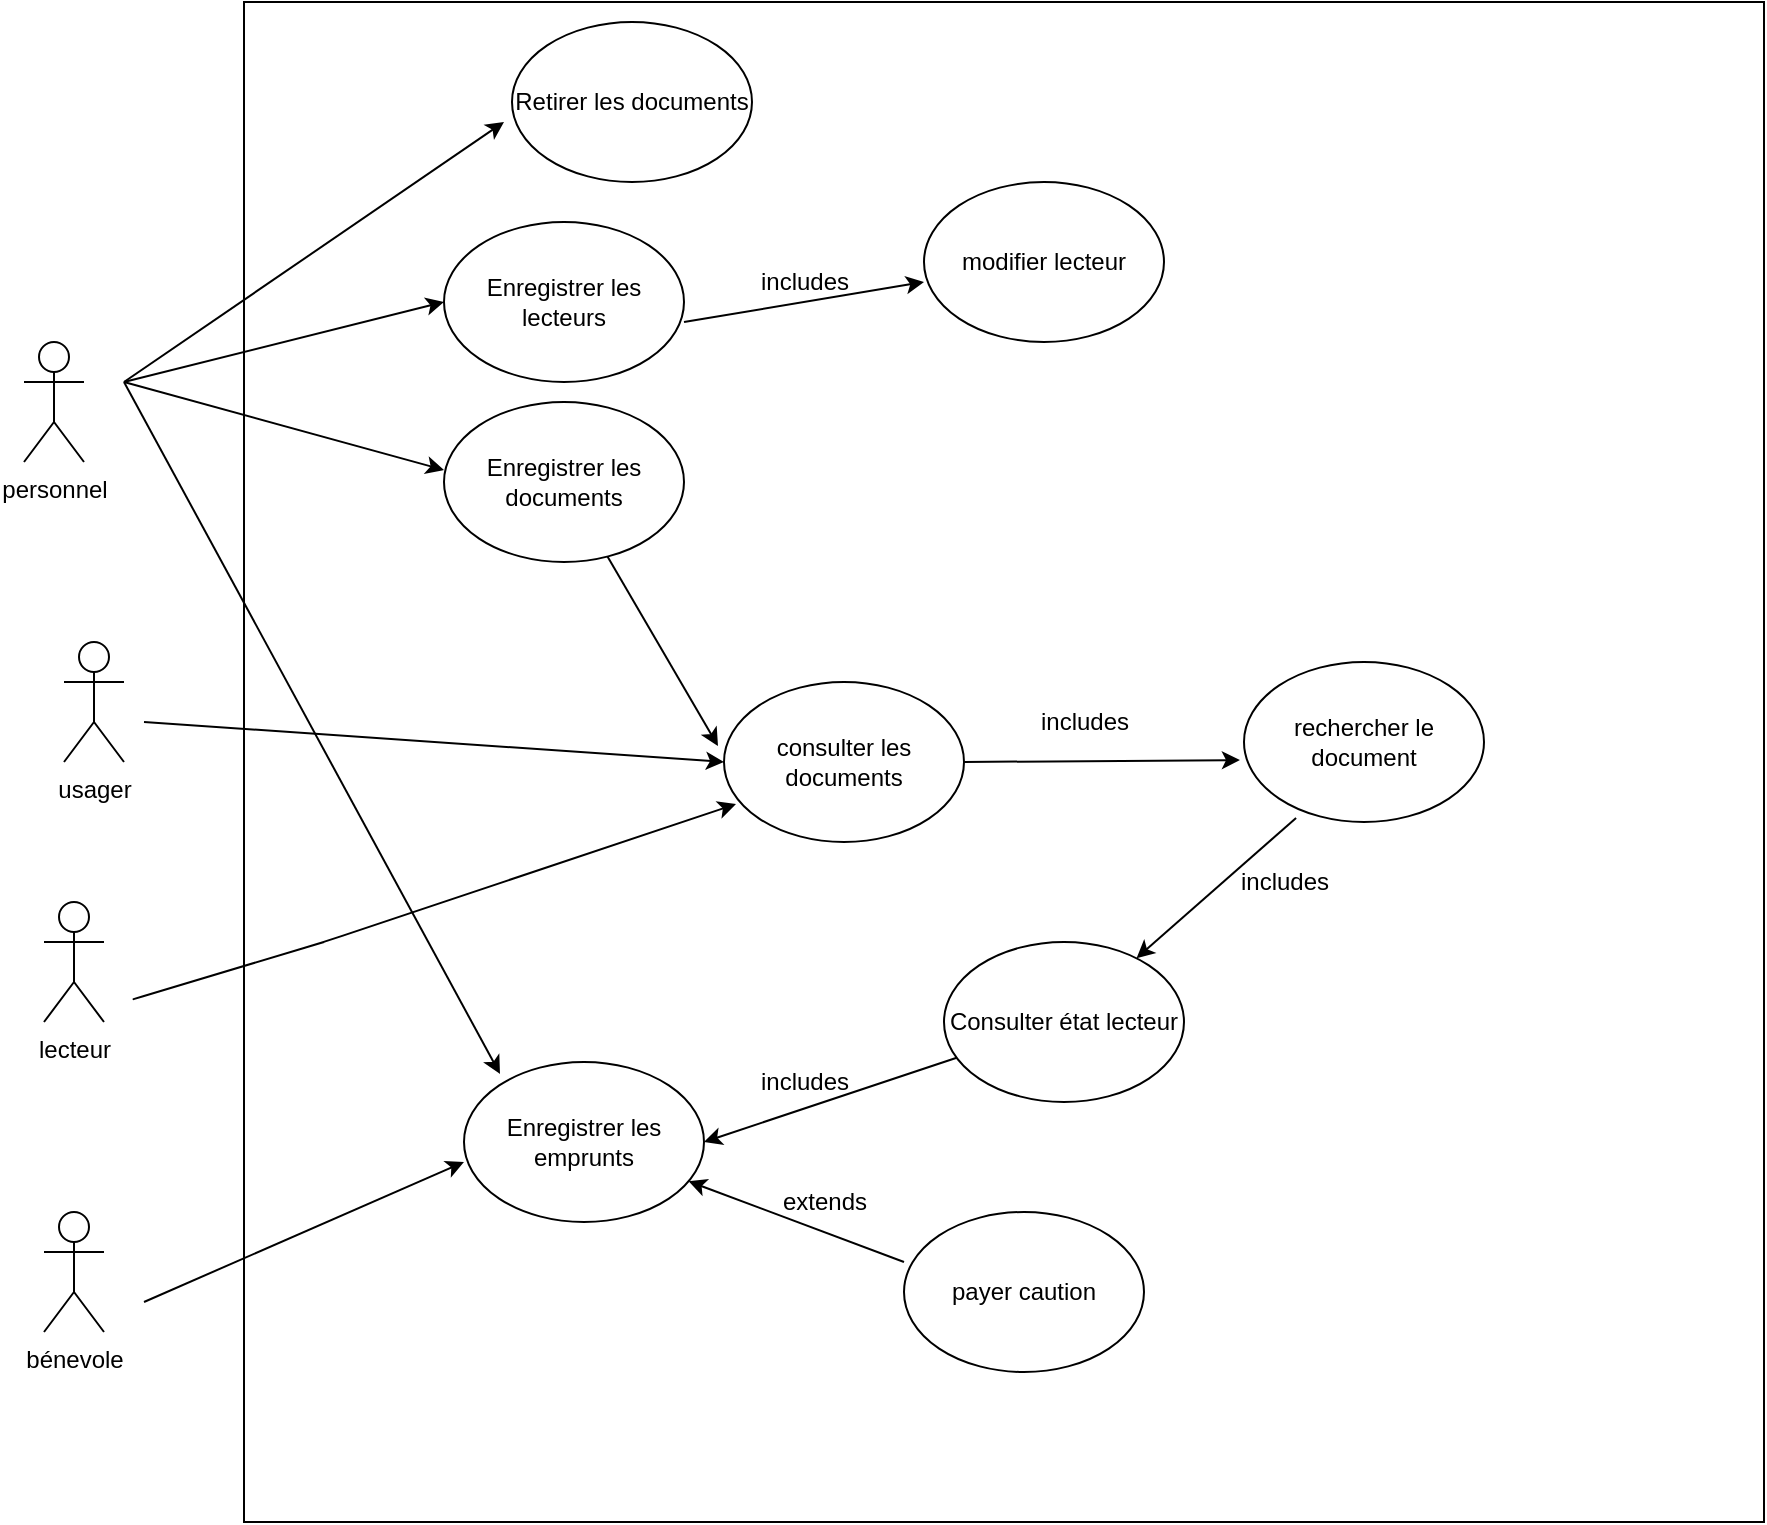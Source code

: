<mxfile version="14.0.4"><diagram id="nhvWFe1Pw5TxNb-ngx1R" name="Page-1"><mxGraphModel dx="1422" dy="1960" grid="1" gridSize="10" guides="1" tooltips="1" connect="1" arrows="1" fold="1" page="1" pageScale="1" pageWidth="827" pageHeight="1169" math="0" shadow="0"><root><mxCell id="0"/><mxCell id="1" parent="0"/><mxCell id="SG8wEwN4sTuZuvw_rvKg-1" value="lecteur" style="shape=umlActor;verticalLabelPosition=bottom;verticalAlign=top;html=1;outlineConnect=0;" vertex="1" parent="1"><mxGeometry x="60" y="430" width="30" height="60" as="geometry"/></mxCell><mxCell id="SG8wEwN4sTuZuvw_rvKg-2" value="" style="whiteSpace=wrap;html=1;aspect=fixed;" vertex="1" parent="1"><mxGeometry x="160" y="-20" width="760" height="760" as="geometry"/></mxCell><mxCell id="SG8wEwN4sTuZuvw_rvKg-3" value="Enregistrer les documents" style="ellipse;whiteSpace=wrap;html=1;" vertex="1" parent="1"><mxGeometry x="260" y="180" width="120" height="80" as="geometry"/></mxCell><object label="personnel" id="SG8wEwN4sTuZuvw_rvKg-4"><mxCell style="shape=umlActor;verticalLabelPosition=bottom;verticalAlign=top;html=1;outlineConnect=0;" vertex="1" parent="1"><mxGeometry x="50" y="150" width="30" height="60" as="geometry"/></mxCell></object><mxCell id="SG8wEwN4sTuZuvw_rvKg-6" value="bénevole" style="shape=umlActor;verticalLabelPosition=bottom;verticalAlign=top;html=1;outlineConnect=0;" vertex="1" parent="1"><mxGeometry x="60" y="585" width="30" height="60" as="geometry"/></mxCell><mxCell id="SG8wEwN4sTuZuvw_rvKg-13" value="Enregistrer les lecteurs" style="ellipse;whiteSpace=wrap;html=1;" vertex="1" parent="1"><mxGeometry x="260" y="90" width="120" height="80" as="geometry"/></mxCell><mxCell id="SG8wEwN4sTuZuvw_rvKg-14" value="Enregistrer les emprunts " style="ellipse;whiteSpace=wrap;html=1;" vertex="1" parent="1"><mxGeometry x="270" y="510" width="120" height="80" as="geometry"/></mxCell><mxCell id="SG8wEwN4sTuZuvw_rvKg-15" value="consulter les documents" style="ellipse;whiteSpace=wrap;html=1;" vertex="1" parent="1"><mxGeometry x="400" y="320" width="120" height="80" as="geometry"/></mxCell><mxCell id="SG8wEwN4sTuZuvw_rvKg-16" value="" style="endArrow=classic;html=1;entryX=-0.025;entryY=0.4;entryDx=0;entryDy=0;entryPerimeter=0;" edge="1" parent="1" source="SG8wEwN4sTuZuvw_rvKg-3" target="SG8wEwN4sTuZuvw_rvKg-15"><mxGeometry width="50" height="50" relative="1" as="geometry"><mxPoint x="380" y="120" as="sourcePoint"/><mxPoint x="600" y="230" as="targetPoint"/><Array as="points"/></mxGeometry></mxCell><mxCell id="SG8wEwN4sTuZuvw_rvKg-17" value="" style="endArrow=classic;html=1;entryX=0;entryY=0.425;entryDx=0;entryDy=0;entryPerimeter=0;" edge="1" parent="1" target="SG8wEwN4sTuZuvw_rvKg-3"><mxGeometry width="50" height="50" relative="1" as="geometry"><mxPoint x="100" y="170" as="sourcePoint"/><mxPoint x="220" y="120" as="targetPoint"/><Array as="points"/></mxGeometry></mxCell><mxCell id="SG8wEwN4sTuZuvw_rvKg-18" value="Consulter état lecteur" style="ellipse;whiteSpace=wrap;html=1;" vertex="1" parent="1"><mxGeometry x="510" y="450" width="120" height="80" as="geometry"/></mxCell><mxCell id="SG8wEwN4sTuZuvw_rvKg-19" value="Retirer les documents" style="ellipse;whiteSpace=wrap;html=1;" vertex="1" parent="1"><mxGeometry x="294" y="-10" width="120" height="80" as="geometry"/></mxCell><mxCell id="SG8wEwN4sTuZuvw_rvKg-20" value="payer caution" style="ellipse;whiteSpace=wrap;html=1;" vertex="1" parent="1"><mxGeometry x="490" y="585" width="120" height="80" as="geometry"/></mxCell><mxCell id="SG8wEwN4sTuZuvw_rvKg-21" value="rechercher le document" style="ellipse;whiteSpace=wrap;html=1;" vertex="1" parent="1"><mxGeometry x="660" y="310" width="120" height="80" as="geometry"/></mxCell><mxCell id="SG8wEwN4sTuZuvw_rvKg-22" value="modifier lecteur" style="ellipse;whiteSpace=wrap;html=1;" vertex="1" parent="1"><mxGeometry x="500" y="70" width="120" height="80" as="geometry"/></mxCell><mxCell id="SG8wEwN4sTuZuvw_rvKg-24" value="usager" style="shape=umlActor;verticalLabelPosition=bottom;verticalAlign=top;html=1;outlineConnect=0;" vertex="1" parent="1"><mxGeometry x="70" y="300" width="30" height="60" as="geometry"/></mxCell><mxCell id="SG8wEwN4sTuZuvw_rvKg-25" value="" style="endArrow=classic;html=1;" edge="1" parent="1"><mxGeometry width="50" height="50" relative="1" as="geometry"><mxPoint x="110" y="340" as="sourcePoint"/><mxPoint x="400" y="360" as="targetPoint"/></mxGeometry></mxCell><mxCell id="SG8wEwN4sTuZuvw_rvKg-26" value="" style="endArrow=classic;html=1;entryX=0.05;entryY=0.763;entryDx=0;entryDy=0;entryPerimeter=0;" edge="1" parent="1" target="SG8wEwN4sTuZuvw_rvKg-15"><mxGeometry width="50" height="50" relative="1" as="geometry"><mxPoint x="200" y="450" as="sourcePoint"/><mxPoint x="730" y="320" as="targetPoint"/><Array as="points"><mxPoint x="100" y="480"/><mxPoint x="200" y="450"/></Array></mxGeometry></mxCell><mxCell id="SG8wEwN4sTuZuvw_rvKg-27" value="" style="endArrow=classic;html=1;entryX=0;entryY=0.5;entryDx=0;entryDy=0;" edge="1" parent="1" target="SG8wEwN4sTuZuvw_rvKg-13"><mxGeometry width="50" height="50" relative="1" as="geometry"><mxPoint x="100" y="170" as="sourcePoint"/><mxPoint x="160" y="150" as="targetPoint"/></mxGeometry></mxCell><mxCell id="SG8wEwN4sTuZuvw_rvKg-28" value="" style="endArrow=classic;html=1;" edge="1" parent="1"><mxGeometry width="50" height="50" relative="1" as="geometry"><mxPoint x="100" y="170" as="sourcePoint"/><mxPoint x="290" y="40" as="targetPoint"/><Array as="points"/></mxGeometry></mxCell><mxCell id="SG8wEwN4sTuZuvw_rvKg-29" value="" style="endArrow=classic;html=1;entryX=0;entryY=0.625;entryDx=0;entryDy=0;entryPerimeter=0;" edge="1" parent="1" target="SG8wEwN4sTuZuvw_rvKg-22"><mxGeometry width="50" height="50" relative="1" as="geometry"><mxPoint x="380" y="140" as="sourcePoint"/><mxPoint x="430" y="90" as="targetPoint"/></mxGeometry></mxCell><mxCell id="SG8wEwN4sTuZuvw_rvKg-30" value="" style="endArrow=classic;html=1;entryX=0.15;entryY=0.075;entryDx=0;entryDy=0;entryPerimeter=0;" edge="1" parent="1" target="SG8wEwN4sTuZuvw_rvKg-14"><mxGeometry width="50" height="50" relative="1" as="geometry"><mxPoint x="100" y="170" as="sourcePoint"/><mxPoint x="150" y="130" as="targetPoint"/></mxGeometry></mxCell><mxCell id="SG8wEwN4sTuZuvw_rvKg-31" value="" style="endArrow=classic;html=1;entryX=0;entryY=0.625;entryDx=0;entryDy=0;entryPerimeter=0;" edge="1" parent="1" target="SG8wEwN4sTuZuvw_rvKg-14"><mxGeometry width="50" height="50" relative="1" as="geometry"><mxPoint x="110" y="630" as="sourcePoint"/><mxPoint x="160" y="580" as="targetPoint"/></mxGeometry></mxCell><mxCell id="SG8wEwN4sTuZuvw_rvKg-32" value="" style="endArrow=classic;html=1;entryX=-0.017;entryY=0.613;entryDx=0;entryDy=0;entryPerimeter=0;" edge="1" parent="1" target="SG8wEwN4sTuZuvw_rvKg-21"><mxGeometry width="50" height="50" relative="1" as="geometry"><mxPoint x="520" y="360" as="sourcePoint"/><mxPoint x="570" y="310" as="targetPoint"/></mxGeometry></mxCell><mxCell id="SG8wEwN4sTuZuvw_rvKg-33" value="includes" style="text;html=1;align=center;verticalAlign=middle;resizable=0;points=[];autosize=1;" vertex="1" parent="1"><mxGeometry x="550" y="330" width="60" height="20" as="geometry"/></mxCell><mxCell id="SG8wEwN4sTuZuvw_rvKg-34" value="includes" style="text;html=1;align=center;verticalAlign=middle;resizable=0;points=[];autosize=1;" vertex="1" parent="1"><mxGeometry x="410" y="110" width="60" height="20" as="geometry"/></mxCell><mxCell id="SG8wEwN4sTuZuvw_rvKg-35" value="" style="endArrow=classic;html=1;exitX=0.217;exitY=0.975;exitDx=0;exitDy=0;exitPerimeter=0;" edge="1" parent="1" source="SG8wEwN4sTuZuvw_rvKg-21" target="SG8wEwN4sTuZuvw_rvKg-18"><mxGeometry width="50" height="50" relative="1" as="geometry"><mxPoint x="680" y="400" as="sourcePoint"/><mxPoint x="730" y="350" as="targetPoint"/></mxGeometry></mxCell><mxCell id="SG8wEwN4sTuZuvw_rvKg-36" value="includes" style="text;html=1;align=center;verticalAlign=middle;resizable=0;points=[];autosize=1;" vertex="1" parent="1"><mxGeometry x="650" y="410" width="60" height="20" as="geometry"/></mxCell><mxCell id="SG8wEwN4sTuZuvw_rvKg-37" value="" style="endArrow=classic;html=1;entryX=1;entryY=0.5;entryDx=0;entryDy=0;" edge="1" parent="1" source="SG8wEwN4sTuZuvw_rvKg-18" target="SG8wEwN4sTuZuvw_rvKg-14"><mxGeometry width="50" height="50" relative="1" as="geometry"><mxPoint x="480" y="525" as="sourcePoint"/><mxPoint x="500" y="645" as="targetPoint"/><Array as="points"/></mxGeometry></mxCell><mxCell id="SG8wEwN4sTuZuvw_rvKg-38" value="includes" style="text;html=1;align=center;verticalAlign=middle;resizable=0;points=[];autosize=1;" vertex="1" parent="1"><mxGeometry x="410" y="510" width="60" height="20" as="geometry"/></mxCell><mxCell id="SG8wEwN4sTuZuvw_rvKg-39" value="" style="endArrow=classic;html=1;" edge="1" parent="1" target="SG8wEwN4sTuZuvw_rvKg-14"><mxGeometry width="50" height="50" relative="1" as="geometry"><mxPoint x="490" y="610" as="sourcePoint"/><mxPoint x="540" y="560" as="targetPoint"/></mxGeometry></mxCell><mxCell id="SG8wEwN4sTuZuvw_rvKg-40" value="extends" style="text;html=1;align=center;verticalAlign=middle;resizable=0;points=[];autosize=1;" vertex="1" parent="1"><mxGeometry x="420" y="570" width="60" height="20" as="geometry"/></mxCell></root></mxGraphModel></diagram></mxfile>